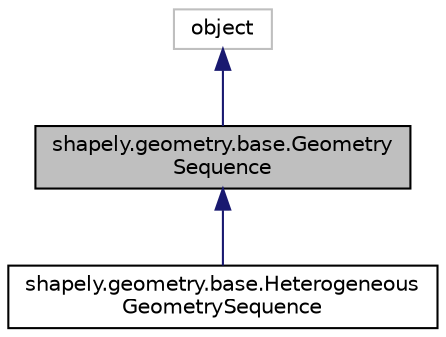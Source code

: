 digraph "shapely.geometry.base.GeometrySequence"
{
 // LATEX_PDF_SIZE
  edge [fontname="Helvetica",fontsize="10",labelfontname="Helvetica",labelfontsize="10"];
  node [fontname="Helvetica",fontsize="10",shape=record];
  Node1 [label="shapely.geometry.base.Geometry\lSequence",height=0.2,width=0.4,color="black", fillcolor="grey75", style="filled", fontcolor="black",tooltip=" "];
  Node2 -> Node1 [dir="back",color="midnightblue",fontsize="10",style="solid",fontname="Helvetica"];
  Node2 [label="object",height=0.2,width=0.4,color="grey75", fillcolor="white", style="filled",tooltip=" "];
  Node1 -> Node3 [dir="back",color="midnightblue",fontsize="10",style="solid",fontname="Helvetica"];
  Node3 [label="shapely.geometry.base.Heterogeneous\lGeometrySequence",height=0.2,width=0.4,color="black", fillcolor="white", style="filled",URL="$d6/d87/classshapely_1_1geometry_1_1base_1_1_heterogeneous_geometry_sequence.html",tooltip=" "];
}
